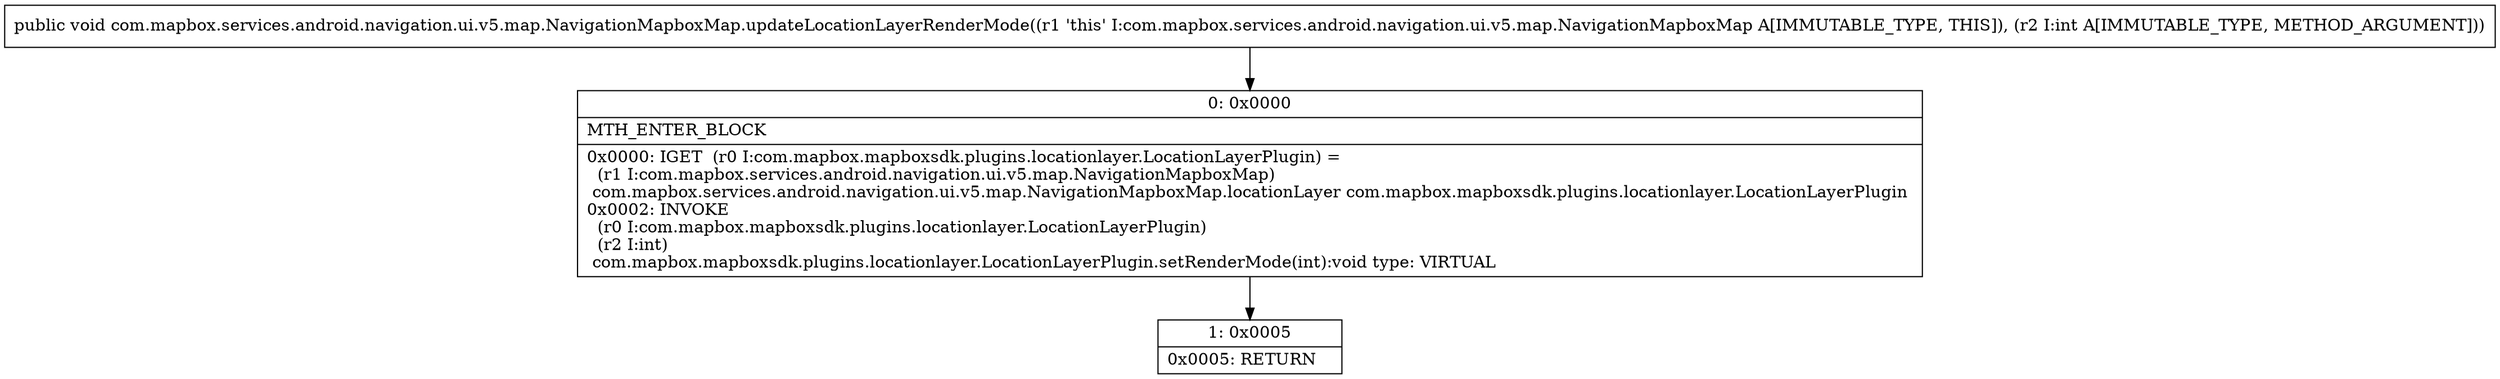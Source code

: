 digraph "CFG forcom.mapbox.services.android.navigation.ui.v5.map.NavigationMapboxMap.updateLocationLayerRenderMode(I)V" {
Node_0 [shape=record,label="{0\:\ 0x0000|MTH_ENTER_BLOCK\l|0x0000: IGET  (r0 I:com.mapbox.mapboxsdk.plugins.locationlayer.LocationLayerPlugin) = \l  (r1 I:com.mapbox.services.android.navigation.ui.v5.map.NavigationMapboxMap)\l com.mapbox.services.android.navigation.ui.v5.map.NavigationMapboxMap.locationLayer com.mapbox.mapboxsdk.plugins.locationlayer.LocationLayerPlugin \l0x0002: INVOKE  \l  (r0 I:com.mapbox.mapboxsdk.plugins.locationlayer.LocationLayerPlugin)\l  (r2 I:int)\l com.mapbox.mapboxsdk.plugins.locationlayer.LocationLayerPlugin.setRenderMode(int):void type: VIRTUAL \l}"];
Node_1 [shape=record,label="{1\:\ 0x0005|0x0005: RETURN   \l}"];
MethodNode[shape=record,label="{public void com.mapbox.services.android.navigation.ui.v5.map.NavigationMapboxMap.updateLocationLayerRenderMode((r1 'this' I:com.mapbox.services.android.navigation.ui.v5.map.NavigationMapboxMap A[IMMUTABLE_TYPE, THIS]), (r2 I:int A[IMMUTABLE_TYPE, METHOD_ARGUMENT])) }"];
MethodNode -> Node_0;
Node_0 -> Node_1;
}


